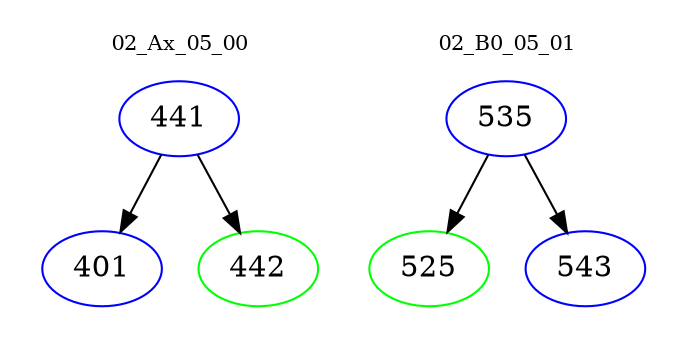 digraph{
subgraph cluster_0 {
color = white
label = "02_Ax_05_00";
fontsize=10;
T0_441 [label="441", color="blue"]
T0_441 -> T0_401 [color="black"]
T0_401 [label="401", color="blue"]
T0_441 -> T0_442 [color="black"]
T0_442 [label="442", color="green"]
}
subgraph cluster_1 {
color = white
label = "02_B0_05_01";
fontsize=10;
T1_535 [label="535", color="blue"]
T1_535 -> T1_525 [color="black"]
T1_525 [label="525", color="green"]
T1_535 -> T1_543 [color="black"]
T1_543 [label="543", color="blue"]
}
}
